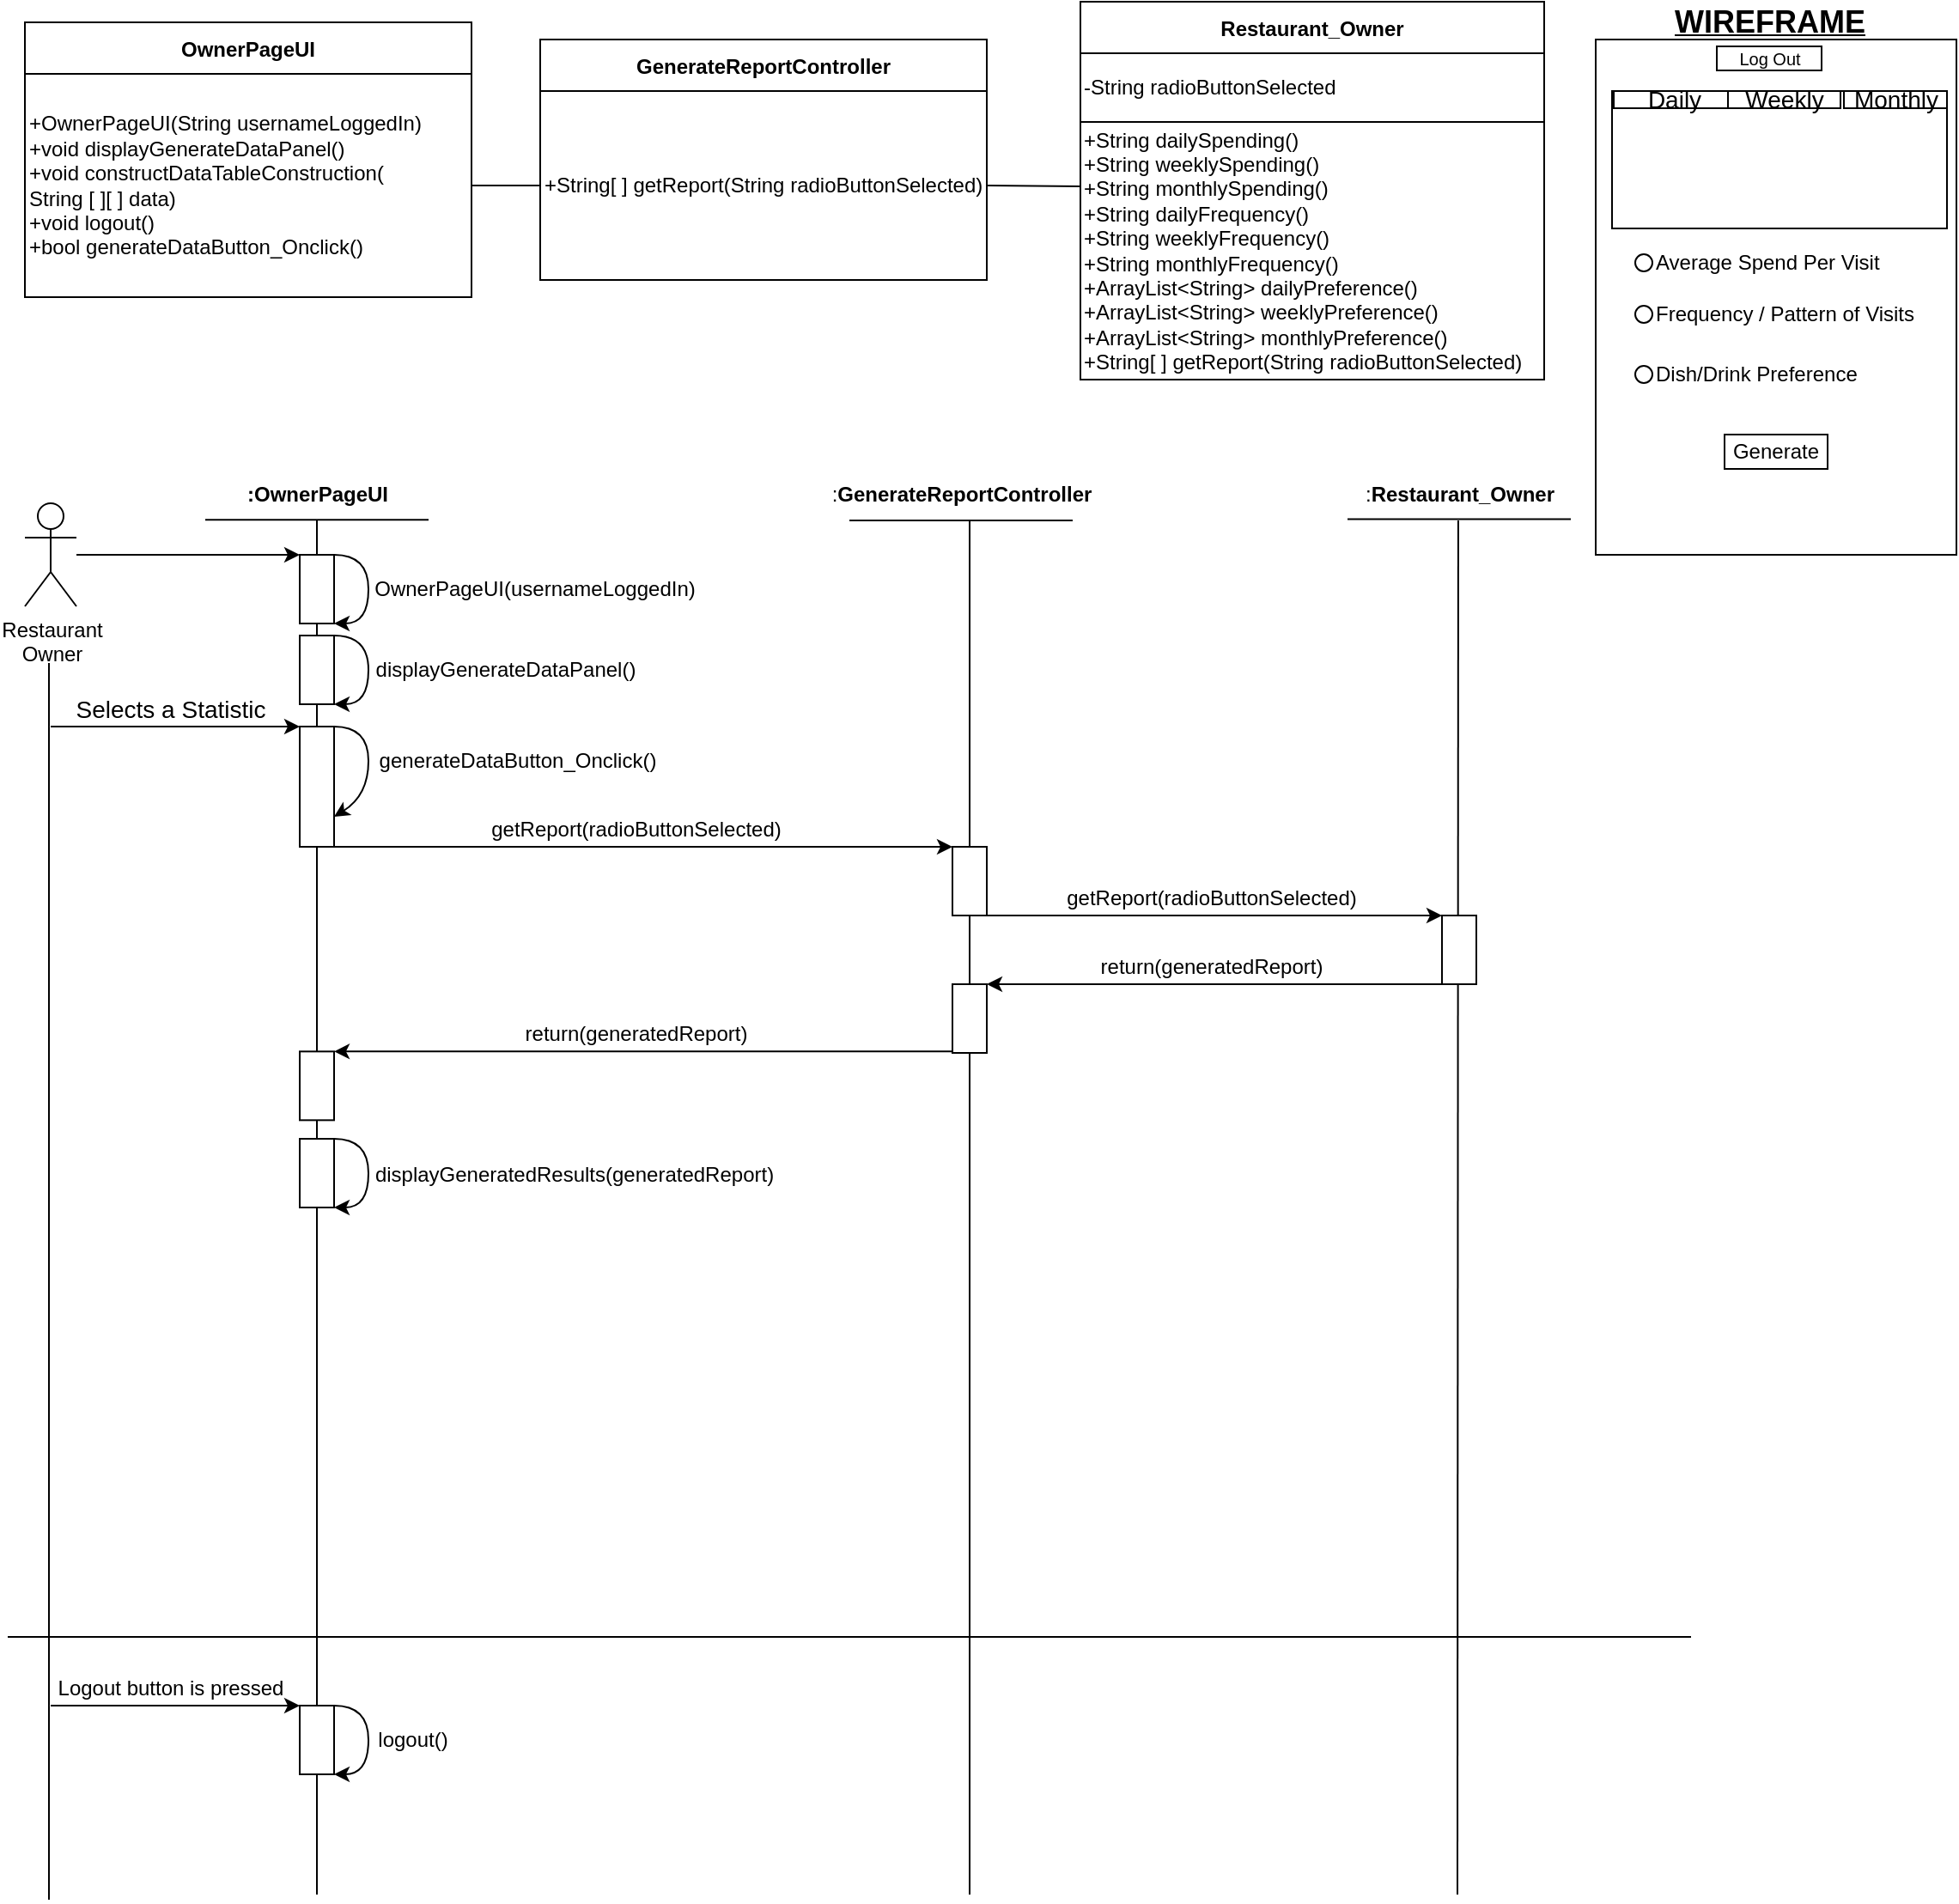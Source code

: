 <mxfile version="17.4.2" type="device"><diagram id="Vy-L_5w0cbf4RnIj7mnj" name="Page-1"><mxGraphModel dx="1600" dy="1065" grid="1" gridSize="10" guides="1" tooltips="1" connect="1" arrows="1" fold="1" page="1" pageScale="1" pageWidth="1169" pageHeight="827" math="0" shadow="0"><root><mxCell id="0"/><mxCell id="1" parent="0"/><mxCell id="AsKXRNBBsun5zvmjuidO-82" value="" style="rounded=0;whiteSpace=wrap;html=1;labelBackgroundColor=#FFFFFF;fillColor=#FFFFFF;" parent="1" vertex="1"><mxGeometry x="940" y="40" width="210" height="300" as="geometry"/></mxCell><mxCell id="AsKXRNBBsun5zvmjuidO-1" value="OwnerPageUI" style="swimlane;startSize=30;" parent="1" vertex="1"><mxGeometry x="25.5" y="30" width="260" height="160" as="geometry"/></mxCell><mxCell id="AsKXRNBBsun5zvmjuidO-6" value="+OwnerPageUI(String usernameLoggedIn)&lt;br&gt;+void displayGenerateDataPanel()&lt;br&gt;+void constructDataTableConstruction(&lt;br&gt;String [ ][ ] data)&lt;br&gt;+void logout()&lt;br&gt;+bool generateDataButton_Onclick()&lt;span&gt;&lt;br&gt;&lt;/span&gt;" style="whiteSpace=wrap;html=1;align=left;" parent="AsKXRNBBsun5zvmjuidO-1" vertex="1"><mxGeometry y="30" width="260" height="130" as="geometry"/></mxCell><mxCell id="AsKXRNBBsun5zvmjuidO-2" value="GenerateReportController" style="swimlane;startSize=30;" parent="1" vertex="1"><mxGeometry x="325.5" y="40" width="260" height="140" as="geometry"/></mxCell><mxCell id="AsKXRNBBsun5zvmjuidO-7" value="+String[ ] getReport(String&amp;nbsp;&lt;span style=&quot;text-align: center&quot;&gt;radioButtonSelected)&lt;/span&gt;" style="whiteSpace=wrap;html=1;align=left;" parent="AsKXRNBBsun5zvmjuidO-2" vertex="1"><mxGeometry y="30" width="260" height="110" as="geometry"/></mxCell><mxCell id="AsKXRNBBsun5zvmjuidO-3" value="Restaurant_Owner" style="swimlane;startSize=30;" parent="1" vertex="1"><mxGeometry x="640" y="18" width="270" height="220" as="geometry"/></mxCell><mxCell id="AsKXRNBBsun5zvmjuidO-8" value="-String radioButtonSelected" style="whiteSpace=wrap;html=1;align=left;" parent="AsKXRNBBsun5zvmjuidO-3" vertex="1"><mxGeometry y="30" width="270" height="40" as="geometry"/></mxCell><mxCell id="AsKXRNBBsun5zvmjuidO-9" value="" style="endArrow=none;html=1;rounded=0;entryX=1;entryY=0.25;entryDx=0;entryDy=0;exitX=0;exitY=0.25;exitDx=0;exitDy=0;" parent="AsKXRNBBsun5zvmjuidO-3" edge="1"><mxGeometry width="50" height="50" relative="1" as="geometry"><mxPoint y="70.5" as="sourcePoint"/><mxPoint x="190" y="70.5" as="targetPoint"/></mxGeometry></mxCell><mxCell id="AsKXRNBBsun5zvmjuidO-10" value="+String dailySpending()&lt;br&gt;+String weeklySpending()&lt;br&gt;+String monthlySpending()&lt;br&gt;+String dailyFrequency()&lt;br&gt;+String weeklyFrequency()&lt;br&gt;+String monthlyFrequency()&lt;br&gt;+ArrayList&amp;lt;String&amp;gt; dailyPreference()&lt;br&gt;+ArrayList&amp;lt;String&amp;gt; weeklyPreference()&lt;br&gt;+ArrayList&amp;lt;String&amp;gt; monthlyPreference()&lt;br&gt;+String[ ] getReport(String&amp;nbsp;&lt;span style=&quot;text-align: center&quot;&gt;radioButtonSelected)&lt;/span&gt;" style="whiteSpace=wrap;html=1;align=left;" parent="AsKXRNBBsun5zvmjuidO-3" vertex="1"><mxGeometry y="70" width="270" height="150" as="geometry"/></mxCell><mxCell id="Yqk6XtpPeYlYI9yln2w4-17" style="edgeStyle=orthogonalEdgeStyle;rounded=0;orthogonalLoop=1;jettySize=auto;html=1;entryX=0;entryY=0;entryDx=0;entryDy=0;" parent="1" source="AsKXRNBBsun5zvmjuidO-11" target="AsKXRNBBsun5zvmjuidO-21" edge="1"><mxGeometry relative="1" as="geometry"><Array as="points"><mxPoint x="155.5" y="340"/><mxPoint x="155.5" y="340"/></Array><mxPoint x="69.5" y="340.0" as="sourcePoint"/></mxGeometry></mxCell><mxCell id="AsKXRNBBsun5zvmjuidO-11" value="Restaurant&lt;br&gt;Owner" style="shape=umlActor;verticalLabelPosition=bottom;verticalAlign=top;html=1;outlineConnect=0;" parent="1" vertex="1"><mxGeometry x="25.5" y="310" width="30" height="60" as="geometry"/></mxCell><mxCell id="AsKXRNBBsun5zvmjuidO-12" value="&lt;span&gt;:OwnerPageUI&lt;/span&gt;" style="text;html=1;strokeColor=none;fillColor=none;align=center;verticalAlign=middle;whiteSpace=wrap;rounded=0;fontStyle=1" parent="1" vertex="1"><mxGeometry x="165.5" y="290" width="60" height="30" as="geometry"/></mxCell><mxCell id="AsKXRNBBsun5zvmjuidO-13" value="&lt;span style=&quot;font-weight: normal&quot;&gt;:&lt;/span&gt;&lt;span&gt;GenerateReportController&lt;/span&gt;" style="text;html=1;strokeColor=none;fillColor=none;align=center;verticalAlign=middle;whiteSpace=wrap;rounded=0;fontStyle=1" parent="1" vertex="1"><mxGeometry x="540.5" y="290" width="60" height="30" as="geometry"/></mxCell><mxCell id="AsKXRNBBsun5zvmjuidO-14" value=":&lt;span style=&quot;font-weight: 700&quot;&gt;Restaurant_Owner&lt;/span&gt;" style="text;html=1;strokeColor=none;fillColor=none;align=center;verticalAlign=middle;whiteSpace=wrap;rounded=0;" parent="1" vertex="1"><mxGeometry x="830.5" y="290" width="60" height="30" as="geometry"/></mxCell><mxCell id="AsKXRNBBsun5zvmjuidO-15" value="" style="endArrow=none;html=1;rounded=0;" parent="1" edge="1"><mxGeometry width="50" height="50" relative="1" as="geometry"><mxPoint x="130.5" y="319.57" as="sourcePoint"/><mxPoint x="260.5" y="319.57" as="targetPoint"/></mxGeometry></mxCell><mxCell id="AsKXRNBBsun5zvmjuidO-16" value="" style="endArrow=none;html=1;rounded=0;" parent="1" edge="1"><mxGeometry width="50" height="50" relative="1" as="geometry"><mxPoint x="505.5" y="320.0" as="sourcePoint"/><mxPoint x="635.5" y="320.0" as="targetPoint"/></mxGeometry></mxCell><mxCell id="AsKXRNBBsun5zvmjuidO-17" value="" style="endArrow=none;html=1;rounded=0;" parent="1" edge="1"><mxGeometry width="50" height="50" relative="1" as="geometry"><mxPoint x="795.5" y="319.26" as="sourcePoint"/><mxPoint x="925.5" y="319.26" as="targetPoint"/></mxGeometry></mxCell><mxCell id="AsKXRNBBsun5zvmjuidO-18" value="" style="endArrow=none;html=1;rounded=0;" parent="1" edge="1"><mxGeometry width="50" height="50" relative="1" as="geometry"><mxPoint x="195.5" y="1120" as="sourcePoint"/><mxPoint x="195.5" y="320" as="targetPoint"/></mxGeometry></mxCell><mxCell id="AsKXRNBBsun5zvmjuidO-20" value="" style="endArrow=none;html=1;rounded=0;" parent="1" edge="1"><mxGeometry width="50" height="50" relative="1" as="geometry"><mxPoint x="859.5" y="1120" as="sourcePoint"/><mxPoint x="859.97" y="320" as="targetPoint"/></mxGeometry></mxCell><mxCell id="AsKXRNBBsun5zvmjuidO-21" value="" style="rounded=0;whiteSpace=wrap;html=1;" parent="1" vertex="1"><mxGeometry x="185.5" y="340" width="20" height="40" as="geometry"/></mxCell><mxCell id="AsKXRNBBsun5zvmjuidO-23" value="" style="curved=1;endArrow=classic;html=1;rounded=0;exitX=1;exitY=0;exitDx=0;exitDy=0;entryX=1;entryY=1;entryDx=0;entryDy=0;" parent="1" source="AsKXRNBBsun5zvmjuidO-21" target="AsKXRNBBsun5zvmjuidO-21" edge="1"><mxGeometry width="50" height="50" relative="1" as="geometry"><mxPoint x="295.5" y="440" as="sourcePoint"/><mxPoint x="345.5" y="390" as="targetPoint"/><Array as="points"><mxPoint x="225.5" y="340"/><mxPoint x="225.5" y="380"/></Array></mxGeometry></mxCell><mxCell id="AsKXRNBBsun5zvmjuidO-26" value="OwnerPageUI(usernameLoggedIn)" style="text;html=1;align=center;verticalAlign=middle;resizable=0;points=[];autosize=1;strokeColor=none;fillColor=none;" parent="1" vertex="1"><mxGeometry x="221.5" y="350" width="200" height="20" as="geometry"/></mxCell><mxCell id="AsKXRNBBsun5zvmjuidO-38" value="" style="endArrow=none;html=1;rounded=0;startArrow=none;" parent="1" edge="1"><mxGeometry width="50" height="50" relative="1" as="geometry"><mxPoint x="575.5" y="530" as="sourcePoint"/><mxPoint x="575.5" y="320" as="targetPoint"/></mxGeometry></mxCell><mxCell id="AsKXRNBBsun5zvmjuidO-46" value="" style="endArrow=none;html=1;rounded=0;" parent="1" edge="1"><mxGeometry width="50" height="50" relative="1" as="geometry"><mxPoint x="575.5" y="1120" as="sourcePoint"/><mxPoint x="575.5" y="519.43" as="targetPoint"/></mxGeometry></mxCell><mxCell id="AsKXRNBBsun5zvmjuidO-47" value="" style="endArrow=classic;html=1;rounded=0;exitX=1;exitY=1;exitDx=0;exitDy=0;entryX=0;entryY=0;entryDx=0;entryDy=0;" parent="1" edge="1"><mxGeometry width="50" height="50" relative="1" as="geometry"><mxPoint x="585.5" y="550" as="sourcePoint"/><mxPoint x="850.5" y="550" as="targetPoint"/></mxGeometry></mxCell><mxCell id="AsKXRNBBsun5zvmjuidO-48" value="&lt;span style=&quot;text-align: left&quot;&gt;getReport&lt;/span&gt;(radioButtonSelected)" style="text;html=1;align=center;verticalAlign=middle;resizable=0;points=[];autosize=1;strokeColor=none;fillColor=none;" parent="1" vertex="1"><mxGeometry x="625.5" y="530" width="180" height="20" as="geometry"/></mxCell><mxCell id="AsKXRNBBsun5zvmjuidO-49" value="" style="rounded=0;whiteSpace=wrap;html=1;" parent="1" vertex="1"><mxGeometry x="850.5" y="550" width="20" height="40" as="geometry"/></mxCell><mxCell id="AsKXRNBBsun5zvmjuidO-50" value="" style="rounded=0;whiteSpace=wrap;html=1;" parent="1" vertex="1"><mxGeometry x="185.5" y="440" width="20" height="70" as="geometry"/></mxCell><mxCell id="AsKXRNBBsun5zvmjuidO-51" value="" style="curved=1;endArrow=classic;html=1;rounded=0;exitX=1;exitY=0;exitDx=0;exitDy=0;entryX=1;entryY=0.75;entryDx=0;entryDy=0;" parent="1" source="AsKXRNBBsun5zvmjuidO-50" target="AsKXRNBBsun5zvmjuidO-50" edge="1"><mxGeometry width="50" height="50" relative="1" as="geometry"><mxPoint x="295.5" y="540" as="sourcePoint"/><mxPoint x="345.5" y="490" as="targetPoint"/><Array as="points"><mxPoint x="225.5" y="440"/><mxPoint x="225.5" y="480"/></Array></mxGeometry></mxCell><mxCell id="AsKXRNBBsun5zvmjuidO-52" value="generateDataButton_Onclick()" style="text;html=1;align=center;verticalAlign=middle;resizable=0;points=[];autosize=1;strokeColor=none;fillColor=none;" parent="1" vertex="1"><mxGeometry x="221.5" y="450" width="180" height="20" as="geometry"/></mxCell><mxCell id="AsKXRNBBsun5zvmjuidO-59" value="" style="rounded=0;whiteSpace=wrap;html=1;" parent="1" vertex="1"><mxGeometry x="565.5" y="510" width="20" height="40" as="geometry"/></mxCell><mxCell id="AsKXRNBBsun5zvmjuidO-60" value="" style="rounded=0;whiteSpace=wrap;html=1;" parent="1" vertex="1"><mxGeometry x="565.5" y="590" width="20" height="40" as="geometry"/></mxCell><mxCell id="AsKXRNBBsun5zvmjuidO-61" value="" style="endArrow=classic;html=1;rounded=0;exitX=0;exitY=1;exitDx=0;exitDy=0;entryX=1;entryY=0;entryDx=0;entryDy=0;" parent="1" source="AsKXRNBBsun5zvmjuidO-49" target="AsKXRNBBsun5zvmjuidO-60" edge="1"><mxGeometry width="50" height="50" relative="1" as="geometry"><mxPoint x="595.5" y="580.43" as="sourcePoint"/><mxPoint x="955.5" y="580.0" as="targetPoint"/></mxGeometry></mxCell><mxCell id="AsKXRNBBsun5zvmjuidO-62" value="&lt;div style=&quot;text-align: left&quot;&gt;&lt;span&gt;return(generatedReport)&lt;/span&gt;&lt;/div&gt;" style="text;html=1;align=center;verticalAlign=middle;resizable=0;points=[];autosize=1;strokeColor=none;fillColor=none;fontStyle=0" parent="1" vertex="1"><mxGeometry x="645.5" y="570" width="140" height="20" as="geometry"/></mxCell><mxCell id="AsKXRNBBsun5zvmjuidO-63" value="" style="endArrow=classic;html=1;rounded=0;exitX=0;exitY=1;exitDx=0;exitDy=0;entryX=1;entryY=0;entryDx=0;entryDy=0;" parent="1" edge="1"><mxGeometry width="50" height="50" relative="1" as="geometry"><mxPoint x="565.5" y="629.17" as="sourcePoint"/><mxPoint x="205.5" y="629.17" as="targetPoint"/></mxGeometry></mxCell><mxCell id="AsKXRNBBsun5zvmjuidO-65" value="" style="rounded=0;whiteSpace=wrap;html=1;" parent="1" vertex="1"><mxGeometry x="185.5" y="629.17" width="20" height="40" as="geometry"/></mxCell><mxCell id="AsKXRNBBsun5zvmjuidO-66" value="" style="rounded=0;whiteSpace=wrap;html=1;" parent="1" vertex="1"><mxGeometry x="185.5" y="680" width="20" height="40" as="geometry"/></mxCell><mxCell id="AsKXRNBBsun5zvmjuidO-67" value="" style="curved=1;endArrow=classic;html=1;rounded=0;exitX=1;exitY=0;exitDx=0;exitDy=0;entryX=1;entryY=1;entryDx=0;entryDy=0;" parent="1" edge="1"><mxGeometry width="50" height="50" relative="1" as="geometry"><mxPoint x="205.5" y="680" as="sourcePoint"/><mxPoint x="205.5" y="720" as="targetPoint"/><Array as="points"><mxPoint x="225.5" y="680"/><mxPoint x="225.5" y="720"/></Array></mxGeometry></mxCell><mxCell id="AsKXRNBBsun5zvmjuidO-68" value="&lt;span style=&quot;text-align: left&quot;&gt;displayGeneratedResults(generatedReport)&lt;/span&gt;" style="text;html=1;align=center;verticalAlign=middle;resizable=0;points=[];autosize=1;strokeColor=none;fillColor=none;" parent="1" vertex="1"><mxGeometry x="219.5" y="691" width="250" height="20" as="geometry"/></mxCell><mxCell id="AsKXRNBBsun5zvmjuidO-80" value="" style="endArrow=none;html=1;rounded=0;exitX=1;exitY=0.5;exitDx=0;exitDy=0;entryX=0;entryY=0.5;entryDx=0;entryDy=0;" parent="1" edge="1" target="AsKXRNBBsun5zvmjuidO-7" source="AsKXRNBBsun5zvmjuidO-6"><mxGeometry width="50" height="50" relative="1" as="geometry"><mxPoint x="290" y="98" as="sourcePoint"/><mxPoint x="320" y="98" as="targetPoint"/></mxGeometry></mxCell><mxCell id="AsKXRNBBsun5zvmjuidO-81" value="" style="endArrow=none;html=1;rounded=0;exitX=0;exitY=0.25;exitDx=0;exitDy=0;entryX=1;entryY=0.5;entryDx=0;entryDy=0;" parent="1" source="AsKXRNBBsun5zvmjuidO-10" edge="1"><mxGeometry width="50" height="50" relative="1" as="geometry"><mxPoint x="640" y="127.5" as="sourcePoint"/><mxPoint x="585.5" y="125" as="targetPoint"/></mxGeometry></mxCell><mxCell id="AsKXRNBBsun5zvmjuidO-83" value="&lt;font style=&quot;font-size: 10px&quot;&gt;Log Out&lt;/font&gt;" style="rounded=0;whiteSpace=wrap;html=1;labelBackgroundColor=none;fillColor=default;" parent="1" vertex="1"><mxGeometry x="1010.5" y="44" width="61" height="14" as="geometry"/></mxCell><mxCell id="AsKXRNBBsun5zvmjuidO-85" value="" style="ellipse;whiteSpace=wrap;html=1;aspect=fixed;labelBackgroundColor=#FFFFFF;fillColor=#FFFFFF;" parent="1" vertex="1"><mxGeometry x="963" y="165" width="10" height="10" as="geometry"/></mxCell><mxCell id="AsKXRNBBsun5zvmjuidO-92" value="" style="ellipse;whiteSpace=wrap;html=1;aspect=fixed;labelBackgroundColor=#FFFFFF;fillColor=#FFFFFF;" parent="1" vertex="1"><mxGeometry x="963" y="195" width="10" height="10" as="geometry"/></mxCell><mxCell id="AsKXRNBBsun5zvmjuidO-102" value="" style="ellipse;whiteSpace=wrap;html=1;aspect=fixed;labelBackgroundColor=#FFFFFF;fillColor=#FFFFFF;" parent="1" vertex="1"><mxGeometry x="963" y="230" width="10" height="10" as="geometry"/></mxCell><mxCell id="AsKXRNBBsun5zvmjuidO-104" value="Average Spend Per Visit" style="text;html=1;align=left;verticalAlign=middle;resizable=0;points=[];autosize=1;strokeColor=none;fillColor=none;" parent="1" vertex="1"><mxGeometry x="973" y="160" width="150" height="20" as="geometry"/></mxCell><mxCell id="AsKXRNBBsun5zvmjuidO-105" value="Frequency / Pattern of Visits" style="text;html=1;align=left;verticalAlign=middle;resizable=0;points=[];autosize=1;strokeColor=none;fillColor=none;" parent="1" vertex="1"><mxGeometry x="973" y="190" width="170" height="20" as="geometry"/></mxCell><mxCell id="AsKXRNBBsun5zvmjuidO-106" value="Generate" style="rounded=0;whiteSpace=wrap;html=1;labelBackgroundColor=#FFFFFF;fillColor=#FFFFFF;" parent="1" vertex="1"><mxGeometry x="1015" y="270" width="60" height="20" as="geometry"/></mxCell><mxCell id="AsKXRNBBsun5zvmjuidO-107" value="&lt;b&gt;&lt;u&gt;&lt;font style=&quot;font-size: 18px&quot;&gt;WIREFRAME&lt;/font&gt;&lt;/u&gt;&lt;/b&gt;" style="text;html=1;align=center;verticalAlign=middle;resizable=0;points=[];autosize=1;strokeColor=none;fillColor=none;" parent="1" vertex="1"><mxGeometry x="976" y="20" width="130" height="20" as="geometry"/></mxCell><mxCell id="Yqk6XtpPeYlYI9yln2w4-1" value="&lt;div style=&quot;text-align: left&quot;&gt;&lt;span&gt;return(&lt;/span&gt;generatedReport&lt;span&gt;)&lt;/span&gt;&lt;/div&gt;" style="text;html=1;align=center;verticalAlign=middle;resizable=0;points=[];autosize=1;strokeColor=none;fillColor=none;fontStyle=0" parent="1" vertex="1"><mxGeometry x="310.5" y="609.17" width="140" height="20" as="geometry"/></mxCell><mxCell id="Yqk6XtpPeYlYI9yln2w4-7" value="" style="endArrow=none;html=1;rounded=0;" parent="1" edge="1"><mxGeometry width="50" height="50" relative="1" as="geometry"><mxPoint x="15.5" y="970" as="sourcePoint"/><mxPoint x="995.5" y="970" as="targetPoint"/></mxGeometry></mxCell><mxCell id="Yqk6XtpPeYlYI9yln2w4-8" value="logout()" style="text;html=1;align=center;verticalAlign=middle;resizable=0;points=[];autosize=1;strokeColor=none;fillColor=none;" parent="1" vertex="1"><mxGeometry x="220.5" y="1020" width="60" height="20" as="geometry"/></mxCell><mxCell id="Yqk6XtpPeYlYI9yln2w4-9" value="" style="rounded=0;whiteSpace=wrap;html=1;" parent="1" vertex="1"><mxGeometry x="185.5" y="1010" width="20" height="40" as="geometry"/></mxCell><mxCell id="Yqk6XtpPeYlYI9yln2w4-10" value="" style="curved=1;endArrow=classic;html=1;rounded=0;exitX=1;exitY=0;exitDx=0;exitDy=0;entryX=1;entryY=1;entryDx=0;entryDy=0;" parent="1" source="Yqk6XtpPeYlYI9yln2w4-9" target="Yqk6XtpPeYlYI9yln2w4-9" edge="1"><mxGeometry width="50" height="50" relative="1" as="geometry"><mxPoint x="295.5" y="1110" as="sourcePoint"/><mxPoint x="345.5" y="1060" as="targetPoint"/><Array as="points"><mxPoint x="225.5" y="1010"/><mxPoint x="225.5" y="1050"/></Array></mxGeometry></mxCell><mxCell id="Yqk6XtpPeYlYI9yln2w4-11" value="" style="endArrow=classic;html=1;rounded=0;exitX=1;exitY=1;exitDx=0;exitDy=0;" parent="1" edge="1"><mxGeometry width="50" height="50" relative="1" as="geometry"><mxPoint x="195.5" y="510" as="sourcePoint"/><mxPoint x="565.5" y="510" as="targetPoint"/></mxGeometry></mxCell><mxCell id="Yqk6XtpPeYlYI9yln2w4-12" value="getReport(radioButtonSelected)" style="text;html=1;align=center;verticalAlign=middle;resizable=0;points=[];autosize=1;strokeColor=none;fillColor=none;" parent="1" vertex="1"><mxGeometry x="290.5" y="490" width="180" height="20" as="geometry"/></mxCell><mxCell id="Yqk6XtpPeYlYI9yln2w4-16" value="Logout button is pressed" style="text;html=1;align=center;verticalAlign=middle;resizable=0;points=[];autosize=1;strokeColor=none;fillColor=none;" parent="1" vertex="1"><mxGeometry x="34.5" y="990" width="150" height="20" as="geometry"/></mxCell><mxCell id="yYwcxeziczL0p9sWdzNe-10" value="" style="endArrow=classic;html=1;rounded=0;fontSize=14;" parent="1" edge="1"><mxGeometry width="50" height="50" relative="1" as="geometry"><mxPoint x="40.5" y="440" as="sourcePoint"/><mxPoint x="185.5" y="440" as="targetPoint"/></mxGeometry></mxCell><mxCell id="yYwcxeziczL0p9sWdzNe-11" value="" style="endArrow=none;html=1;rounded=0;fontSize=14;" parent="1" edge="1"><mxGeometry width="50" height="50" relative="1" as="geometry"><mxPoint x="39.5" y="1123" as="sourcePoint"/><mxPoint x="39.5" y="403" as="targetPoint"/></mxGeometry></mxCell><mxCell id="yYwcxeziczL0p9sWdzNe-12" value="Selects a Statistic" style="text;html=1;align=center;verticalAlign=middle;resizable=0;points=[];autosize=1;strokeColor=none;fillColor=none;fontSize=14;" parent="1" vertex="1"><mxGeometry x="44.5" y="420" width="130" height="20" as="geometry"/></mxCell><mxCell id="yYwcxeziczL0p9sWdzNe-15" value="" style="endArrow=classic;html=1;rounded=0;fontSize=14;entryX=0;entryY=0;entryDx=0;entryDy=0;entryPerimeter=0;" parent="1" target="Yqk6XtpPeYlYI9yln2w4-9" edge="1"><mxGeometry width="50" height="50" relative="1" as="geometry"><mxPoint x="40.5" y="1010" as="sourcePoint"/><mxPoint x="180.5" y="1010" as="targetPoint"/></mxGeometry></mxCell><mxCell id="yYwcxeziczL0p9sWdzNe-20" value="Dish/Drink Preference" style="text;html=1;align=left;verticalAlign=middle;resizable=0;points=[];autosize=1;strokeColor=none;fillColor=none;" parent="1" vertex="1"><mxGeometry x="973" y="225" width="130" height="20" as="geometry"/></mxCell><mxCell id="Csj0NyrpRahzC6bk4mGv-3" value="" style="rounded=0;whiteSpace=wrap;html=1;" vertex="1" parent="1"><mxGeometry x="185.5" y="387" width="20" height="40" as="geometry"/></mxCell><mxCell id="Csj0NyrpRahzC6bk4mGv-4" value="" style="curved=1;endArrow=classic;html=1;rounded=0;exitX=1;exitY=0;exitDx=0;exitDy=0;entryX=1;entryY=1;entryDx=0;entryDy=0;" edge="1" parent="1" source="Csj0NyrpRahzC6bk4mGv-3" target="Csj0NyrpRahzC6bk4mGv-3"><mxGeometry width="50" height="50" relative="1" as="geometry"><mxPoint x="295.5" y="487" as="sourcePoint"/><mxPoint x="345.5" y="437" as="targetPoint"/><Array as="points"><mxPoint x="225.5" y="387"/><mxPoint x="225.5" y="427"/></Array></mxGeometry></mxCell><mxCell id="Csj0NyrpRahzC6bk4mGv-5" value="displayGenerateDataPanel()" style="text;html=1;align=center;verticalAlign=middle;resizable=0;points=[];autosize=1;strokeColor=none;fillColor=none;" vertex="1" parent="1"><mxGeometry x="219.5" y="397" width="170" height="20" as="geometry"/></mxCell><mxCell id="Csj0NyrpRahzC6bk4mGv-9" value="" style="rounded=0;whiteSpace=wrap;html=1;labelBackgroundColor=none;fontSize=13;fillColor=default;" vertex="1" parent="1"><mxGeometry x="949.5" y="70" width="195" height="80" as="geometry"/></mxCell><mxCell id="yYwcxeziczL0p9sWdzNe-21" value="Daily" style="rounded=0;whiteSpace=wrap;html=1;shadow=0;sketch=0;fontSize=14;fillColor=default;" parent="1" vertex="1"><mxGeometry x="950.5" y="70" width="69.5" height="10" as="geometry"/></mxCell><mxCell id="Csj0NyrpRahzC6bk4mGv-10" value="Weekly" style="rounded=0;whiteSpace=wrap;html=1;shadow=0;sketch=0;fontSize=14;fillColor=default;" vertex="1" parent="1"><mxGeometry x="1017" y="70" width="65.5" height="10" as="geometry"/></mxCell><mxCell id="Csj0NyrpRahzC6bk4mGv-11" value="Monthly" style="rounded=0;whiteSpace=wrap;html=1;shadow=0;sketch=0;fontSize=14;fillColor=default;" vertex="1" parent="1"><mxGeometry x="1084.5" y="70" width="60" height="10" as="geometry"/></mxCell></root></mxGraphModel></diagram></mxfile>